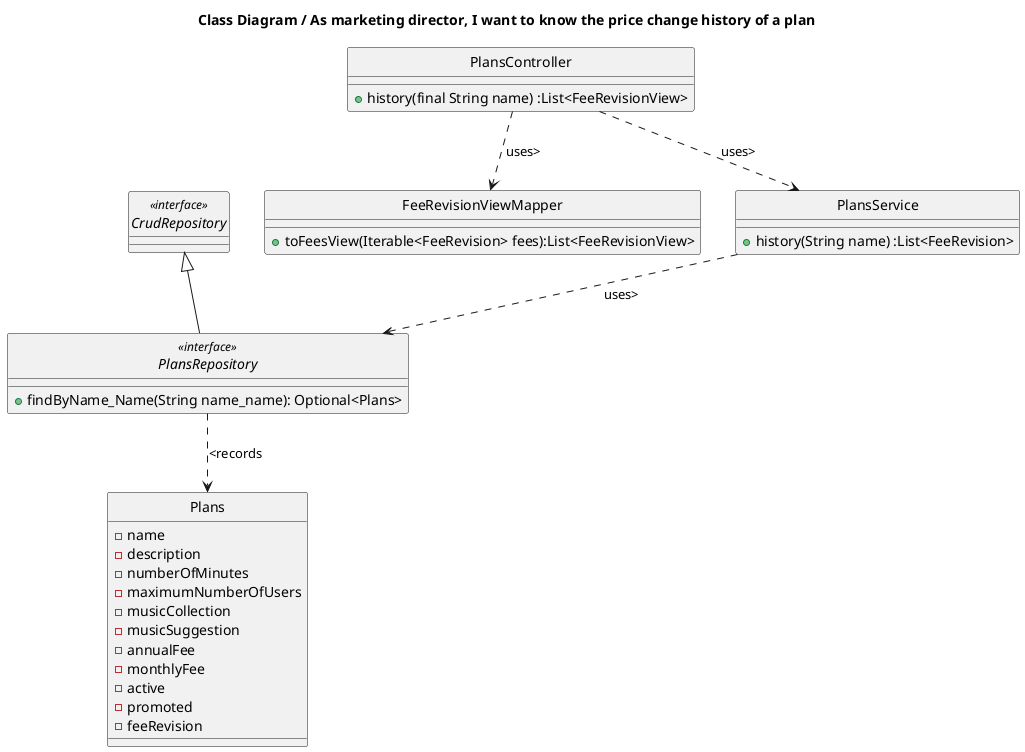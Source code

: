 @startuml
'https://plantuml.com/class-diagram
hide circle
class PlansRepository <<interface>>
class CrudRepository <<interface>>

title Class Diagram / As marketing director, I want to know the price change history of a plan


class Plans{
    -name
    - description
    - numberOfMinutes
    -maximumNumberOfUsers
    -musicCollection
     -musicSuggestion
     -annualFee
     -monthlyFee
     -active
     -promoted
     -feeRevision
}

class FeeRevisionViewMapper{
    +toFeesView(Iterable<FeeRevision> fees):List<FeeRevisionView>
}

class PlansController{
    +history(final String name) :List<FeeRevisionView>
    }
class PlansService{
 +history(String name) :List<FeeRevision>

}

interface PlansRepository extends CrudRepository
{
+findByName_Name(String name_name): Optional<Plans>
}

interface CrudRepository
{
}

PlansController ..> PlansService: uses>

PlansService ..> PlansRepository: uses>
PlansRepository ..> Plans: <records
PlansController ..> FeeRevisionViewMapper: uses>

@enduml